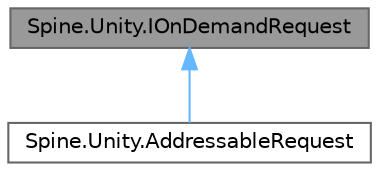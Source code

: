 digraph "Spine.Unity.IOnDemandRequest"
{
 // LATEX_PDF_SIZE
  bgcolor="transparent";
  edge [fontname=Helvetica,fontsize=10,labelfontname=Helvetica,labelfontsize=10];
  node [fontname=Helvetica,fontsize=10,shape=box,height=0.2,width=0.4];
  Node1 [id="Node000001",label="Spine.Unity.IOnDemandRequest",height=0.2,width=0.4,color="gray40", fillcolor="grey60", style="filled", fontcolor="black",tooltip="Interface to derive a concrete request handler struct from which covers a single texture loading requ..."];
  Node1 -> Node2 [id="edge1_Node000001_Node000002",dir="back",color="steelblue1",style="solid",tooltip=" "];
  Node2 [id="Node000002",label="Spine.Unity.AddressableRequest",height=0.2,width=0.4,color="gray40", fillcolor="white", style="filled",URL="$struct_spine_1_1_unity_1_1_addressable_request.html",tooltip=" "];
}
